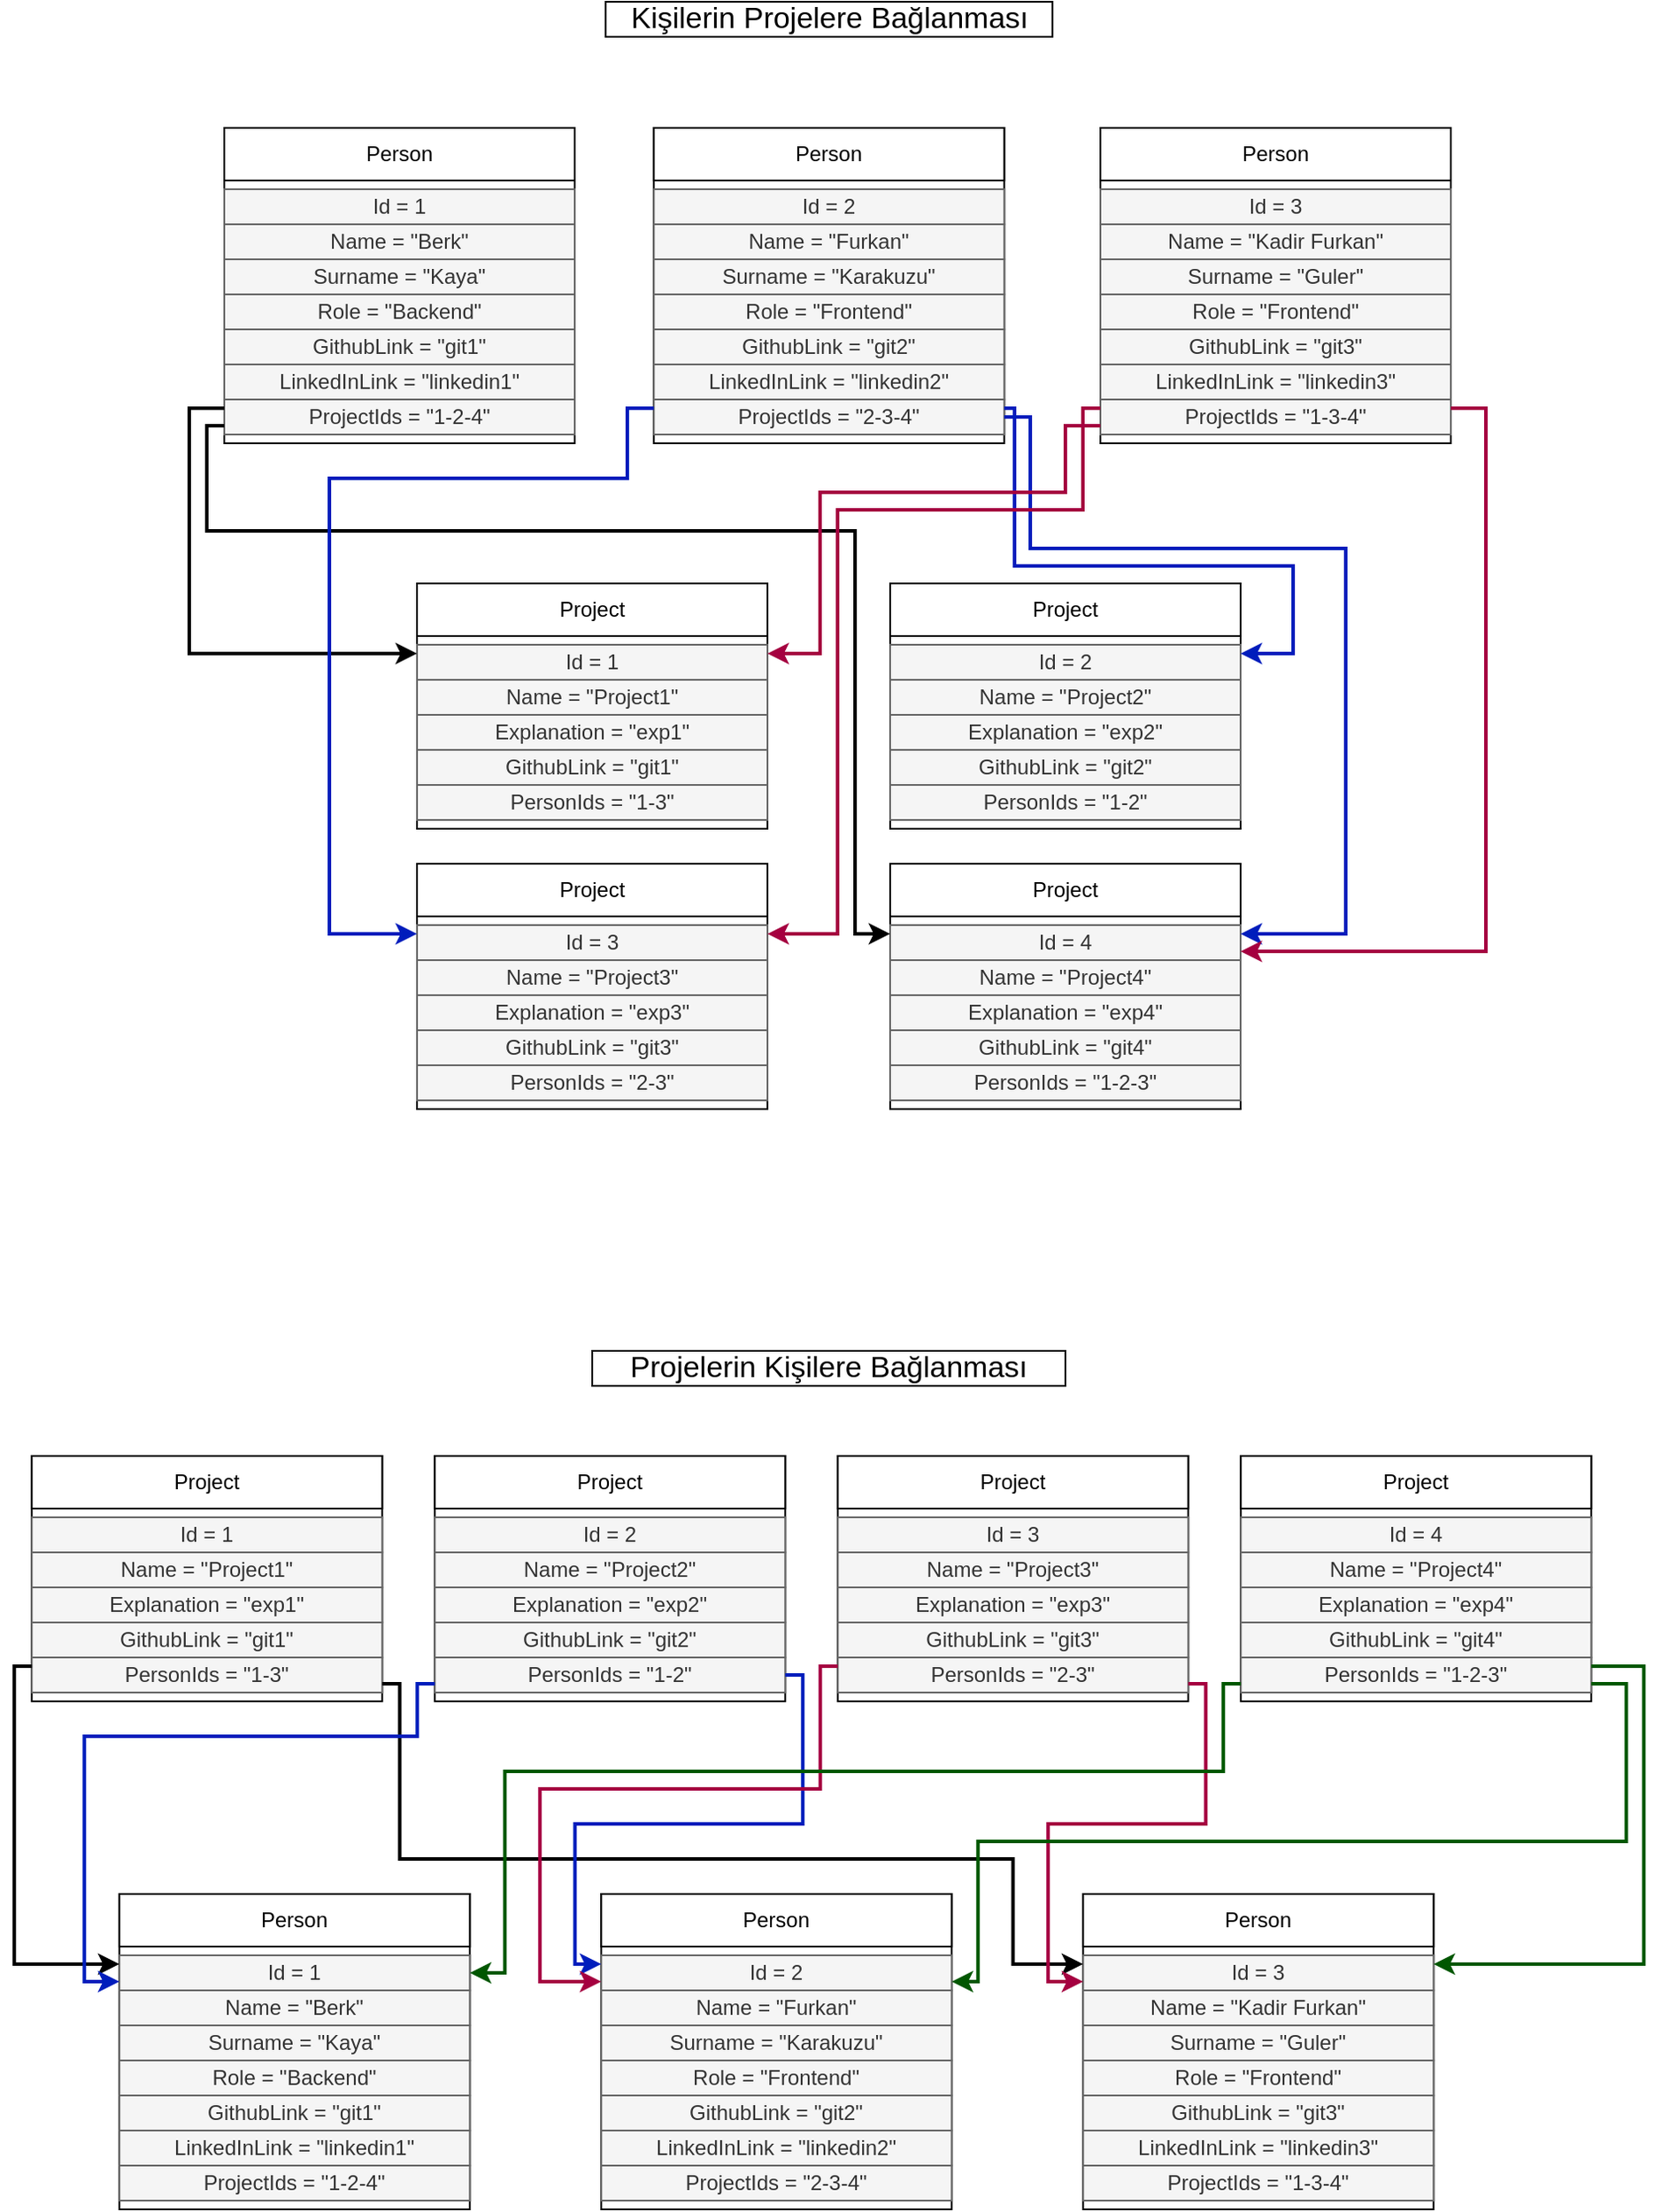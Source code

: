 <mxfile version="14.4.4"><diagram id="MaixLLAPoG3ETS2LytXl" name="Page-1"><mxGraphModel dx="1550" dy="863" grid="1" gridSize="10" guides="1" tooltips="1" connect="1" arrows="1" fold="1" page="1" pageScale="1" pageWidth="1169" pageHeight="1654" math="0" shadow="0"><root><mxCell id="0"/><mxCell id="1" parent="0"/><mxCell id="ZlnmSZW5a_17Y7tfG-7a-6" value="" style="group" vertex="1" connectable="0" parent="1"><mxGeometry x="240" y="262" width="200" height="180" as="geometry"/></mxCell><mxCell id="ZlnmSZW5a_17Y7tfG-7a-7" value="" style="rounded=0;whiteSpace=wrap;html=1;" vertex="1" parent="ZlnmSZW5a_17Y7tfG-7a-6"><mxGeometry width="200" height="180" as="geometry"/></mxCell><mxCell id="ZlnmSZW5a_17Y7tfG-7a-8" value="Person" style="rounded=0;whiteSpace=wrap;html=1;" vertex="1" parent="ZlnmSZW5a_17Y7tfG-7a-6"><mxGeometry width="200" height="30" as="geometry"/></mxCell><mxCell id="ZlnmSZW5a_17Y7tfG-7a-10" value="Id = 1" style="rounded=0;whiteSpace=wrap;html=1;fillColor=#f5f5f5;strokeColor=#666666;fontColor=#333333;" vertex="1" parent="ZlnmSZW5a_17Y7tfG-7a-6"><mxGeometry y="35" width="200" height="20" as="geometry"/></mxCell><mxCell id="ZlnmSZW5a_17Y7tfG-7a-11" value="&lt;div&gt;Name = &quot;Berk&quot;&lt;/div&gt;" style="rounded=0;whiteSpace=wrap;html=1;fillColor=#f5f5f5;strokeColor=#666666;fontColor=#333333;" vertex="1" parent="ZlnmSZW5a_17Y7tfG-7a-6"><mxGeometry y="55" width="200" height="20" as="geometry"/></mxCell><mxCell id="ZlnmSZW5a_17Y7tfG-7a-12" value="&lt;div&gt;Surname = &quot;Kaya&quot;&lt;/div&gt;" style="rounded=0;whiteSpace=wrap;html=1;fillColor=#f5f5f5;strokeColor=#666666;fontColor=#333333;" vertex="1" parent="ZlnmSZW5a_17Y7tfG-7a-6"><mxGeometry y="75" width="200" height="20" as="geometry"/></mxCell><mxCell id="ZlnmSZW5a_17Y7tfG-7a-13" value="&lt;div&gt;Role = &quot;Backend&quot;&lt;/div&gt;" style="rounded=0;whiteSpace=wrap;html=1;fillColor=#f5f5f5;strokeColor=#666666;fontColor=#333333;" vertex="1" parent="ZlnmSZW5a_17Y7tfG-7a-6"><mxGeometry y="95" width="200" height="20" as="geometry"/></mxCell><mxCell id="ZlnmSZW5a_17Y7tfG-7a-14" value="&lt;div&gt;GithubLink = &quot;git1&quot;&lt;/div&gt;" style="rounded=0;whiteSpace=wrap;html=1;fillColor=#f5f5f5;strokeColor=#666666;fontColor=#333333;" vertex="1" parent="ZlnmSZW5a_17Y7tfG-7a-6"><mxGeometry y="115" width="200" height="20" as="geometry"/></mxCell><mxCell id="ZlnmSZW5a_17Y7tfG-7a-15" value="&lt;div&gt;LinkedInLink = &quot;linkedin1&quot;&lt;/div&gt;" style="rounded=0;whiteSpace=wrap;html=1;fillColor=#f5f5f5;strokeColor=#666666;fontColor=#333333;" vertex="1" parent="ZlnmSZW5a_17Y7tfG-7a-6"><mxGeometry y="135" width="200" height="20" as="geometry"/></mxCell><mxCell id="ZlnmSZW5a_17Y7tfG-7a-16" value="ProjectIds = &quot;1-2-4&quot;" style="rounded=0;whiteSpace=wrap;html=1;fillColor=#f5f5f5;strokeColor=#666666;fontColor=#333333;" vertex="1" parent="ZlnmSZW5a_17Y7tfG-7a-6"><mxGeometry y="155" width="200" height="20" as="geometry"/></mxCell><mxCell id="ZlnmSZW5a_17Y7tfG-7a-17" value="" style="group" vertex="1" connectable="0" parent="1"><mxGeometry x="485.14" y="262" width="200" height="180" as="geometry"/></mxCell><mxCell id="ZlnmSZW5a_17Y7tfG-7a-18" value="" style="rounded=0;whiteSpace=wrap;html=1;" vertex="1" parent="ZlnmSZW5a_17Y7tfG-7a-17"><mxGeometry width="200" height="180" as="geometry"/></mxCell><mxCell id="ZlnmSZW5a_17Y7tfG-7a-19" value="Person" style="rounded=0;whiteSpace=wrap;html=1;" vertex="1" parent="ZlnmSZW5a_17Y7tfG-7a-17"><mxGeometry width="200" height="30" as="geometry"/></mxCell><mxCell id="ZlnmSZW5a_17Y7tfG-7a-20" value="Id = 2" style="rounded=0;whiteSpace=wrap;html=1;fillColor=#f5f5f5;strokeColor=#666666;fontColor=#333333;" vertex="1" parent="ZlnmSZW5a_17Y7tfG-7a-17"><mxGeometry y="35" width="200" height="20" as="geometry"/></mxCell><mxCell id="ZlnmSZW5a_17Y7tfG-7a-21" value="&lt;div&gt;Name = &quot;Furkan&quot;&lt;/div&gt;" style="rounded=0;whiteSpace=wrap;html=1;fillColor=#f5f5f5;strokeColor=#666666;fontColor=#333333;" vertex="1" parent="ZlnmSZW5a_17Y7tfG-7a-17"><mxGeometry y="55" width="200" height="20" as="geometry"/></mxCell><mxCell id="ZlnmSZW5a_17Y7tfG-7a-22" value="&lt;div&gt;Surname = &quot;Karakuzu&quot;&lt;/div&gt;" style="rounded=0;whiteSpace=wrap;html=1;fillColor=#f5f5f5;strokeColor=#666666;fontColor=#333333;" vertex="1" parent="ZlnmSZW5a_17Y7tfG-7a-17"><mxGeometry y="75" width="200" height="20" as="geometry"/></mxCell><mxCell id="ZlnmSZW5a_17Y7tfG-7a-23" value="&lt;div&gt;Role = &quot;Frontend&quot;&lt;/div&gt;" style="rounded=0;whiteSpace=wrap;html=1;fillColor=#f5f5f5;strokeColor=#666666;fontColor=#333333;" vertex="1" parent="ZlnmSZW5a_17Y7tfG-7a-17"><mxGeometry y="95" width="200" height="20" as="geometry"/></mxCell><mxCell id="ZlnmSZW5a_17Y7tfG-7a-24" value="&lt;div&gt;GithubLink = &quot;git2&quot;&lt;/div&gt;" style="rounded=0;whiteSpace=wrap;html=1;fillColor=#f5f5f5;strokeColor=#666666;fontColor=#333333;" vertex="1" parent="ZlnmSZW5a_17Y7tfG-7a-17"><mxGeometry y="115" width="200" height="20" as="geometry"/></mxCell><mxCell id="ZlnmSZW5a_17Y7tfG-7a-25" value="&lt;div&gt;LinkedInLink = &quot;linkedin2&quot;&lt;/div&gt;" style="rounded=0;whiteSpace=wrap;html=1;fillColor=#f5f5f5;strokeColor=#666666;fontColor=#333333;" vertex="1" parent="ZlnmSZW5a_17Y7tfG-7a-17"><mxGeometry y="135" width="200" height="20" as="geometry"/></mxCell><mxCell id="ZlnmSZW5a_17Y7tfG-7a-26" value="ProjectIds = &quot;2-3-4&quot;" style="rounded=0;whiteSpace=wrap;html=1;fillColor=#f5f5f5;strokeColor=#666666;fontColor=#333333;" vertex="1" parent="ZlnmSZW5a_17Y7tfG-7a-17"><mxGeometry y="155" width="200" height="20" as="geometry"/></mxCell><mxCell id="ZlnmSZW5a_17Y7tfG-7a-37" value="" style="group" vertex="1" connectable="0" parent="1"><mxGeometry x="620" y="522" width="200" height="140" as="geometry"/></mxCell><mxCell id="ZlnmSZW5a_17Y7tfG-7a-28" value="" style="rounded=0;whiteSpace=wrap;html=1;" vertex="1" parent="ZlnmSZW5a_17Y7tfG-7a-37"><mxGeometry width="200" height="140" as="geometry"/></mxCell><mxCell id="ZlnmSZW5a_17Y7tfG-7a-29" value="Project" style="rounded=0;whiteSpace=wrap;html=1;" vertex="1" parent="ZlnmSZW5a_17Y7tfG-7a-37"><mxGeometry width="200" height="30" as="geometry"/></mxCell><mxCell id="ZlnmSZW5a_17Y7tfG-7a-30" value="Id = 2" style="rounded=0;whiteSpace=wrap;html=1;fillColor=#f5f5f5;strokeColor=#666666;fontColor=#333333;" vertex="1" parent="ZlnmSZW5a_17Y7tfG-7a-37"><mxGeometry y="35" width="200" height="20" as="geometry"/></mxCell><mxCell id="ZlnmSZW5a_17Y7tfG-7a-31" value="&lt;div&gt;Name = &quot;Project2&quot;&lt;/div&gt;" style="rounded=0;whiteSpace=wrap;html=1;fillColor=#f5f5f5;strokeColor=#666666;fontColor=#333333;" vertex="1" parent="ZlnmSZW5a_17Y7tfG-7a-37"><mxGeometry y="55" width="200" height="20" as="geometry"/></mxCell><mxCell id="ZlnmSZW5a_17Y7tfG-7a-32" value="Explanation = &quot;exp2&quot;" style="rounded=0;whiteSpace=wrap;html=1;fillColor=#f5f5f5;strokeColor=#666666;fontColor=#333333;" vertex="1" parent="ZlnmSZW5a_17Y7tfG-7a-37"><mxGeometry y="75" width="200" height="20" as="geometry"/></mxCell><mxCell id="ZlnmSZW5a_17Y7tfG-7a-34" value="&lt;div&gt;GithubLink = &quot;git2&quot;&lt;/div&gt;" style="rounded=0;whiteSpace=wrap;html=1;fillColor=#f5f5f5;strokeColor=#666666;fontColor=#333333;" vertex="1" parent="ZlnmSZW5a_17Y7tfG-7a-37"><mxGeometry y="95" width="200" height="20" as="geometry"/></mxCell><mxCell id="ZlnmSZW5a_17Y7tfG-7a-33" value="PersonIds = &quot;1-2&quot;" style="rounded=0;whiteSpace=wrap;html=1;fillColor=#f5f5f5;strokeColor=#666666;fontColor=#333333;" vertex="1" parent="ZlnmSZW5a_17Y7tfG-7a-37"><mxGeometry y="115" width="200" height="20" as="geometry"/></mxCell><mxCell id="ZlnmSZW5a_17Y7tfG-7a-38" value="" style="group" vertex="1" connectable="0" parent="1"><mxGeometry x="740" y="262" width="200" height="180" as="geometry"/></mxCell><mxCell id="ZlnmSZW5a_17Y7tfG-7a-39" value="" style="rounded=0;whiteSpace=wrap;html=1;" vertex="1" parent="ZlnmSZW5a_17Y7tfG-7a-38"><mxGeometry width="200" height="180" as="geometry"/></mxCell><mxCell id="ZlnmSZW5a_17Y7tfG-7a-40" value="Person" style="rounded=0;whiteSpace=wrap;html=1;" vertex="1" parent="ZlnmSZW5a_17Y7tfG-7a-38"><mxGeometry width="200" height="30" as="geometry"/></mxCell><mxCell id="ZlnmSZW5a_17Y7tfG-7a-41" value="Id = 3" style="rounded=0;whiteSpace=wrap;html=1;fillColor=#f5f5f5;strokeColor=#666666;fontColor=#333333;" vertex="1" parent="ZlnmSZW5a_17Y7tfG-7a-38"><mxGeometry y="35" width="200" height="20" as="geometry"/></mxCell><mxCell id="ZlnmSZW5a_17Y7tfG-7a-42" value="&lt;div&gt;Name = &quot;Kadir Furkan&quot;&lt;/div&gt;" style="rounded=0;whiteSpace=wrap;html=1;fillColor=#f5f5f5;strokeColor=#666666;fontColor=#333333;" vertex="1" parent="ZlnmSZW5a_17Y7tfG-7a-38"><mxGeometry y="55" width="200" height="20" as="geometry"/></mxCell><mxCell id="ZlnmSZW5a_17Y7tfG-7a-43" value="&lt;div&gt;Surname = &quot;Guler&quot;&lt;/div&gt;" style="rounded=0;whiteSpace=wrap;html=1;fillColor=#f5f5f5;strokeColor=#666666;fontColor=#333333;" vertex="1" parent="ZlnmSZW5a_17Y7tfG-7a-38"><mxGeometry y="75" width="200" height="20" as="geometry"/></mxCell><mxCell id="ZlnmSZW5a_17Y7tfG-7a-44" value="&lt;div&gt;Role = &quot;Frontend&quot;&lt;/div&gt;" style="rounded=0;whiteSpace=wrap;html=1;fillColor=#f5f5f5;strokeColor=#666666;fontColor=#333333;" vertex="1" parent="ZlnmSZW5a_17Y7tfG-7a-38"><mxGeometry y="95" width="200" height="20" as="geometry"/></mxCell><mxCell id="ZlnmSZW5a_17Y7tfG-7a-45" value="&lt;div&gt;GithubLink = &quot;git3&quot;&lt;/div&gt;" style="rounded=0;whiteSpace=wrap;html=1;fillColor=#f5f5f5;strokeColor=#666666;fontColor=#333333;" vertex="1" parent="ZlnmSZW5a_17Y7tfG-7a-38"><mxGeometry y="115" width="200" height="20" as="geometry"/></mxCell><mxCell id="ZlnmSZW5a_17Y7tfG-7a-46" value="&lt;div&gt;LinkedInLink = &quot;linkedin3&quot;&lt;/div&gt;" style="rounded=0;whiteSpace=wrap;html=1;fillColor=#f5f5f5;strokeColor=#666666;fontColor=#333333;" vertex="1" parent="ZlnmSZW5a_17Y7tfG-7a-38"><mxGeometry y="135" width="200" height="20" as="geometry"/></mxCell><mxCell id="ZlnmSZW5a_17Y7tfG-7a-47" value="ProjectIds = &quot;1-3-4&quot;" style="rounded=0;whiteSpace=wrap;html=1;fillColor=#f5f5f5;strokeColor=#666666;fontColor=#333333;" vertex="1" parent="ZlnmSZW5a_17Y7tfG-7a-38"><mxGeometry y="155" width="200" height="20" as="geometry"/></mxCell><mxCell id="ZlnmSZW5a_17Y7tfG-7a-48" value="" style="group" vertex="1" connectable="0" parent="1"><mxGeometry x="350" y="522" width="200" height="140" as="geometry"/></mxCell><mxCell id="ZlnmSZW5a_17Y7tfG-7a-49" value="" style="rounded=0;whiteSpace=wrap;html=1;" vertex="1" parent="ZlnmSZW5a_17Y7tfG-7a-48"><mxGeometry width="200" height="140" as="geometry"/></mxCell><mxCell id="ZlnmSZW5a_17Y7tfG-7a-50" value="Project" style="rounded=0;whiteSpace=wrap;html=1;" vertex="1" parent="ZlnmSZW5a_17Y7tfG-7a-48"><mxGeometry width="200" height="30" as="geometry"/></mxCell><mxCell id="ZlnmSZW5a_17Y7tfG-7a-51" value="Id = 1" style="rounded=0;whiteSpace=wrap;html=1;fillColor=#f5f5f5;strokeColor=#666666;fontColor=#333333;" vertex="1" parent="ZlnmSZW5a_17Y7tfG-7a-48"><mxGeometry y="35" width="200" height="20" as="geometry"/></mxCell><mxCell id="ZlnmSZW5a_17Y7tfG-7a-52" value="&lt;div&gt;Name = &quot;Project1&quot;&lt;/div&gt;" style="rounded=0;whiteSpace=wrap;html=1;fillColor=#f5f5f5;strokeColor=#666666;fontColor=#333333;" vertex="1" parent="ZlnmSZW5a_17Y7tfG-7a-48"><mxGeometry y="55" width="200" height="20" as="geometry"/></mxCell><mxCell id="ZlnmSZW5a_17Y7tfG-7a-53" value="Explanation = &quot;exp1&quot;" style="rounded=0;whiteSpace=wrap;html=1;fillColor=#f5f5f5;strokeColor=#666666;fontColor=#333333;" vertex="1" parent="ZlnmSZW5a_17Y7tfG-7a-48"><mxGeometry y="75" width="200" height="20" as="geometry"/></mxCell><mxCell id="ZlnmSZW5a_17Y7tfG-7a-54" value="&lt;div&gt;GithubLink = &quot;git1&quot;&lt;/div&gt;" style="rounded=0;whiteSpace=wrap;html=1;fillColor=#f5f5f5;strokeColor=#666666;fontColor=#333333;" vertex="1" parent="ZlnmSZW5a_17Y7tfG-7a-48"><mxGeometry y="95" width="200" height="20" as="geometry"/></mxCell><mxCell id="ZlnmSZW5a_17Y7tfG-7a-55" value="PersonIds = &quot;1-3&quot;" style="rounded=0;whiteSpace=wrap;html=1;fillColor=#f5f5f5;strokeColor=#666666;fontColor=#333333;" vertex="1" parent="ZlnmSZW5a_17Y7tfG-7a-48"><mxGeometry y="115" width="200" height="20" as="geometry"/></mxCell><mxCell id="ZlnmSZW5a_17Y7tfG-7a-56" value="" style="group" vertex="1" connectable="0" parent="1"><mxGeometry x="350" y="682" width="200" height="140" as="geometry"/></mxCell><mxCell id="ZlnmSZW5a_17Y7tfG-7a-57" value="" style="rounded=0;whiteSpace=wrap;html=1;" vertex="1" parent="ZlnmSZW5a_17Y7tfG-7a-56"><mxGeometry width="200" height="140" as="geometry"/></mxCell><mxCell id="ZlnmSZW5a_17Y7tfG-7a-58" value="Project" style="rounded=0;whiteSpace=wrap;html=1;" vertex="1" parent="ZlnmSZW5a_17Y7tfG-7a-56"><mxGeometry width="200" height="30" as="geometry"/></mxCell><mxCell id="ZlnmSZW5a_17Y7tfG-7a-59" value="Id = 3" style="rounded=0;whiteSpace=wrap;html=1;fillColor=#f5f5f5;strokeColor=#666666;fontColor=#333333;" vertex="1" parent="ZlnmSZW5a_17Y7tfG-7a-56"><mxGeometry y="35" width="200" height="20" as="geometry"/></mxCell><mxCell id="ZlnmSZW5a_17Y7tfG-7a-60" value="&lt;div&gt;Name = &quot;Project3&quot;&lt;/div&gt;" style="rounded=0;whiteSpace=wrap;html=1;fillColor=#f5f5f5;strokeColor=#666666;fontColor=#333333;" vertex="1" parent="ZlnmSZW5a_17Y7tfG-7a-56"><mxGeometry y="55" width="200" height="20" as="geometry"/></mxCell><mxCell id="ZlnmSZW5a_17Y7tfG-7a-61" value="Explanation = &quot;exp3&quot;" style="rounded=0;whiteSpace=wrap;html=1;fillColor=#f5f5f5;strokeColor=#666666;fontColor=#333333;" vertex="1" parent="ZlnmSZW5a_17Y7tfG-7a-56"><mxGeometry y="75" width="200" height="20" as="geometry"/></mxCell><mxCell id="ZlnmSZW5a_17Y7tfG-7a-62" value="&lt;div&gt;GithubLink = &quot;git3&quot;&lt;/div&gt;" style="rounded=0;whiteSpace=wrap;html=1;fillColor=#f5f5f5;strokeColor=#666666;fontColor=#333333;" vertex="1" parent="ZlnmSZW5a_17Y7tfG-7a-56"><mxGeometry y="95" width="200" height="20" as="geometry"/></mxCell><mxCell id="ZlnmSZW5a_17Y7tfG-7a-63" value="PersonIds = &quot;2-3&quot;" style="rounded=0;whiteSpace=wrap;html=1;fillColor=#f5f5f5;strokeColor=#666666;fontColor=#333333;" vertex="1" parent="ZlnmSZW5a_17Y7tfG-7a-56"><mxGeometry y="115" width="200" height="20" as="geometry"/></mxCell><mxCell id="ZlnmSZW5a_17Y7tfG-7a-64" value="" style="group" vertex="1" connectable="0" parent="1"><mxGeometry x="620" y="682" width="200" height="140" as="geometry"/></mxCell><mxCell id="ZlnmSZW5a_17Y7tfG-7a-65" value="" style="rounded=0;whiteSpace=wrap;html=1;" vertex="1" parent="ZlnmSZW5a_17Y7tfG-7a-64"><mxGeometry width="200" height="140" as="geometry"/></mxCell><mxCell id="ZlnmSZW5a_17Y7tfG-7a-66" value="Project" style="rounded=0;whiteSpace=wrap;html=1;" vertex="1" parent="ZlnmSZW5a_17Y7tfG-7a-64"><mxGeometry width="200" height="30" as="geometry"/></mxCell><mxCell id="ZlnmSZW5a_17Y7tfG-7a-67" value="Id = 4" style="rounded=0;whiteSpace=wrap;html=1;fillColor=#f5f5f5;strokeColor=#666666;fontColor=#333333;" vertex="1" parent="ZlnmSZW5a_17Y7tfG-7a-64"><mxGeometry y="35" width="200" height="20" as="geometry"/></mxCell><mxCell id="ZlnmSZW5a_17Y7tfG-7a-68" value="&lt;div&gt;Name = &quot;Project4&quot;&lt;/div&gt;" style="rounded=0;whiteSpace=wrap;html=1;fillColor=#f5f5f5;strokeColor=#666666;fontColor=#333333;" vertex="1" parent="ZlnmSZW5a_17Y7tfG-7a-64"><mxGeometry y="55" width="200" height="20" as="geometry"/></mxCell><mxCell id="ZlnmSZW5a_17Y7tfG-7a-69" value="Explanation = &quot;exp4&quot;" style="rounded=0;whiteSpace=wrap;html=1;fillColor=#f5f5f5;strokeColor=#666666;fontColor=#333333;" vertex="1" parent="ZlnmSZW5a_17Y7tfG-7a-64"><mxGeometry y="75" width="200" height="20" as="geometry"/></mxCell><mxCell id="ZlnmSZW5a_17Y7tfG-7a-70" value="&lt;div&gt;GithubLink = &quot;git4&quot;&lt;/div&gt;" style="rounded=0;whiteSpace=wrap;html=1;fillColor=#f5f5f5;strokeColor=#666666;fontColor=#333333;" vertex="1" parent="ZlnmSZW5a_17Y7tfG-7a-64"><mxGeometry y="95" width="200" height="20" as="geometry"/></mxCell><mxCell id="ZlnmSZW5a_17Y7tfG-7a-71" value="PersonIds = &quot;1-2-3&quot;" style="rounded=0;whiteSpace=wrap;html=1;fillColor=#f5f5f5;strokeColor=#666666;fontColor=#333333;" vertex="1" parent="ZlnmSZW5a_17Y7tfG-7a-64"><mxGeometry y="115" width="200" height="20" as="geometry"/></mxCell><mxCell id="ZlnmSZW5a_17Y7tfG-7a-76" value="" style="group" vertex="1" connectable="0" parent="1"><mxGeometry x="180.14" y="1270" width="200" height="180" as="geometry"/></mxCell><mxCell id="ZlnmSZW5a_17Y7tfG-7a-77" value="" style="rounded=0;whiteSpace=wrap;html=1;" vertex="1" parent="ZlnmSZW5a_17Y7tfG-7a-76"><mxGeometry width="200" height="180" as="geometry"/></mxCell><mxCell id="ZlnmSZW5a_17Y7tfG-7a-78" value="Person" style="rounded=0;whiteSpace=wrap;html=1;" vertex="1" parent="ZlnmSZW5a_17Y7tfG-7a-76"><mxGeometry width="200" height="30" as="geometry"/></mxCell><mxCell id="ZlnmSZW5a_17Y7tfG-7a-79" value="Id = 1" style="rounded=0;whiteSpace=wrap;html=1;fillColor=#f5f5f5;strokeColor=#666666;fontColor=#333333;" vertex="1" parent="ZlnmSZW5a_17Y7tfG-7a-76"><mxGeometry y="35" width="200" height="20" as="geometry"/></mxCell><mxCell id="ZlnmSZW5a_17Y7tfG-7a-80" value="&lt;div&gt;Name = &quot;Berk&quot;&lt;/div&gt;" style="rounded=0;whiteSpace=wrap;html=1;fillColor=#f5f5f5;strokeColor=#666666;fontColor=#333333;" vertex="1" parent="ZlnmSZW5a_17Y7tfG-7a-76"><mxGeometry y="55" width="200" height="20" as="geometry"/></mxCell><mxCell id="ZlnmSZW5a_17Y7tfG-7a-81" value="&lt;div&gt;Surname = &quot;Kaya&quot;&lt;/div&gt;" style="rounded=0;whiteSpace=wrap;html=1;fillColor=#f5f5f5;strokeColor=#666666;fontColor=#333333;" vertex="1" parent="ZlnmSZW5a_17Y7tfG-7a-76"><mxGeometry y="75" width="200" height="20" as="geometry"/></mxCell><mxCell id="ZlnmSZW5a_17Y7tfG-7a-82" value="&lt;div&gt;Role = &quot;Backend&quot;&lt;/div&gt;" style="rounded=0;whiteSpace=wrap;html=1;fillColor=#f5f5f5;strokeColor=#666666;fontColor=#333333;" vertex="1" parent="ZlnmSZW5a_17Y7tfG-7a-76"><mxGeometry y="95" width="200" height="20" as="geometry"/></mxCell><mxCell id="ZlnmSZW5a_17Y7tfG-7a-83" value="&lt;div&gt;GithubLink = &quot;git1&quot;&lt;/div&gt;" style="rounded=0;whiteSpace=wrap;html=1;fillColor=#f5f5f5;strokeColor=#666666;fontColor=#333333;" vertex="1" parent="ZlnmSZW5a_17Y7tfG-7a-76"><mxGeometry y="115" width="200" height="20" as="geometry"/></mxCell><mxCell id="ZlnmSZW5a_17Y7tfG-7a-84" value="&lt;div&gt;LinkedInLink = &quot;linkedin1&quot;&lt;/div&gt;" style="rounded=0;whiteSpace=wrap;html=1;fillColor=#f5f5f5;strokeColor=#666666;fontColor=#333333;" vertex="1" parent="ZlnmSZW5a_17Y7tfG-7a-76"><mxGeometry y="135" width="200" height="20" as="geometry"/></mxCell><mxCell id="ZlnmSZW5a_17Y7tfG-7a-85" value="ProjectIds = &quot;1-2-4&quot;" style="rounded=0;whiteSpace=wrap;html=1;fillColor=#f5f5f5;strokeColor=#666666;fontColor=#333333;" vertex="1" parent="ZlnmSZW5a_17Y7tfG-7a-76"><mxGeometry y="155" width="200" height="20" as="geometry"/></mxCell><mxCell id="ZlnmSZW5a_17Y7tfG-7a-86" value="" style="group" vertex="1" connectable="0" parent="1"><mxGeometry x="455.14" y="1270" width="200" height="180" as="geometry"/></mxCell><mxCell id="ZlnmSZW5a_17Y7tfG-7a-87" value="" style="rounded=0;whiteSpace=wrap;html=1;" vertex="1" parent="ZlnmSZW5a_17Y7tfG-7a-86"><mxGeometry width="200" height="180" as="geometry"/></mxCell><mxCell id="ZlnmSZW5a_17Y7tfG-7a-88" value="Person" style="rounded=0;whiteSpace=wrap;html=1;" vertex="1" parent="ZlnmSZW5a_17Y7tfG-7a-86"><mxGeometry width="200" height="30" as="geometry"/></mxCell><mxCell id="ZlnmSZW5a_17Y7tfG-7a-89" value="Id = 2" style="rounded=0;whiteSpace=wrap;html=1;fillColor=#f5f5f5;strokeColor=#666666;fontColor=#333333;" vertex="1" parent="ZlnmSZW5a_17Y7tfG-7a-86"><mxGeometry y="35" width="200" height="20" as="geometry"/></mxCell><mxCell id="ZlnmSZW5a_17Y7tfG-7a-90" value="&lt;div&gt;Name = &quot;Furkan&quot;&lt;/div&gt;" style="rounded=0;whiteSpace=wrap;html=1;fillColor=#f5f5f5;strokeColor=#666666;fontColor=#333333;" vertex="1" parent="ZlnmSZW5a_17Y7tfG-7a-86"><mxGeometry y="55" width="200" height="20" as="geometry"/></mxCell><mxCell id="ZlnmSZW5a_17Y7tfG-7a-91" value="&lt;div&gt;Surname = &quot;Karakuzu&quot;&lt;/div&gt;" style="rounded=0;whiteSpace=wrap;html=1;fillColor=#f5f5f5;strokeColor=#666666;fontColor=#333333;" vertex="1" parent="ZlnmSZW5a_17Y7tfG-7a-86"><mxGeometry y="75" width="200" height="20" as="geometry"/></mxCell><mxCell id="ZlnmSZW5a_17Y7tfG-7a-92" value="&lt;div&gt;Role = &quot;Frontend&quot;&lt;/div&gt;" style="rounded=0;whiteSpace=wrap;html=1;fillColor=#f5f5f5;strokeColor=#666666;fontColor=#333333;" vertex="1" parent="ZlnmSZW5a_17Y7tfG-7a-86"><mxGeometry y="95" width="200" height="20" as="geometry"/></mxCell><mxCell id="ZlnmSZW5a_17Y7tfG-7a-93" value="&lt;div&gt;GithubLink = &quot;git2&quot;&lt;/div&gt;" style="rounded=0;whiteSpace=wrap;html=1;fillColor=#f5f5f5;strokeColor=#666666;fontColor=#333333;" vertex="1" parent="ZlnmSZW5a_17Y7tfG-7a-86"><mxGeometry y="115" width="200" height="20" as="geometry"/></mxCell><mxCell id="ZlnmSZW5a_17Y7tfG-7a-94" value="&lt;div&gt;LinkedInLink = &quot;linkedin2&quot;&lt;/div&gt;" style="rounded=0;whiteSpace=wrap;html=1;fillColor=#f5f5f5;strokeColor=#666666;fontColor=#333333;" vertex="1" parent="ZlnmSZW5a_17Y7tfG-7a-86"><mxGeometry y="135" width="200" height="20" as="geometry"/></mxCell><mxCell id="ZlnmSZW5a_17Y7tfG-7a-95" value="ProjectIds = &quot;2-3-4&quot;" style="rounded=0;whiteSpace=wrap;html=1;fillColor=#f5f5f5;strokeColor=#666666;fontColor=#333333;" vertex="1" parent="ZlnmSZW5a_17Y7tfG-7a-86"><mxGeometry y="155" width="200" height="20" as="geometry"/></mxCell><mxCell id="ZlnmSZW5a_17Y7tfG-7a-96" value="" style="group" vertex="1" connectable="0" parent="1"><mxGeometry x="360.14" y="1020" width="200" height="140" as="geometry"/></mxCell><mxCell id="ZlnmSZW5a_17Y7tfG-7a-97" value="" style="rounded=0;whiteSpace=wrap;html=1;" vertex="1" parent="ZlnmSZW5a_17Y7tfG-7a-96"><mxGeometry width="200" height="140" as="geometry"/></mxCell><mxCell id="ZlnmSZW5a_17Y7tfG-7a-98" value="Project" style="rounded=0;whiteSpace=wrap;html=1;" vertex="1" parent="ZlnmSZW5a_17Y7tfG-7a-96"><mxGeometry width="200" height="30" as="geometry"/></mxCell><mxCell id="ZlnmSZW5a_17Y7tfG-7a-99" value="Id = 2" style="rounded=0;whiteSpace=wrap;html=1;fillColor=#f5f5f5;strokeColor=#666666;fontColor=#333333;" vertex="1" parent="ZlnmSZW5a_17Y7tfG-7a-96"><mxGeometry y="35" width="200" height="20" as="geometry"/></mxCell><mxCell id="ZlnmSZW5a_17Y7tfG-7a-100" value="&lt;div&gt;Name = &quot;Project2&quot;&lt;/div&gt;" style="rounded=0;whiteSpace=wrap;html=1;fillColor=#f5f5f5;strokeColor=#666666;fontColor=#333333;" vertex="1" parent="ZlnmSZW5a_17Y7tfG-7a-96"><mxGeometry y="55" width="200" height="20" as="geometry"/></mxCell><mxCell id="ZlnmSZW5a_17Y7tfG-7a-101" value="Explanation = &quot;exp2&quot;" style="rounded=0;whiteSpace=wrap;html=1;fillColor=#f5f5f5;strokeColor=#666666;fontColor=#333333;" vertex="1" parent="ZlnmSZW5a_17Y7tfG-7a-96"><mxGeometry y="75" width="200" height="20" as="geometry"/></mxCell><mxCell id="ZlnmSZW5a_17Y7tfG-7a-102" value="&lt;div&gt;GithubLink = &quot;git2&quot;&lt;/div&gt;" style="rounded=0;whiteSpace=wrap;html=1;fillColor=#f5f5f5;strokeColor=#666666;fontColor=#333333;" vertex="1" parent="ZlnmSZW5a_17Y7tfG-7a-96"><mxGeometry y="95" width="200" height="20" as="geometry"/></mxCell><mxCell id="ZlnmSZW5a_17Y7tfG-7a-103" value="PersonIds = &quot;1-2&quot;" style="rounded=0;whiteSpace=wrap;html=1;fillColor=#f5f5f5;strokeColor=#666666;fontColor=#333333;" vertex="1" parent="ZlnmSZW5a_17Y7tfG-7a-96"><mxGeometry y="115" width="200" height="20" as="geometry"/></mxCell><mxCell id="ZlnmSZW5a_17Y7tfG-7a-104" value="" style="group" vertex="1" connectable="0" parent="1"><mxGeometry x="730.14" y="1270" width="200" height="180" as="geometry"/></mxCell><mxCell id="ZlnmSZW5a_17Y7tfG-7a-105" value="" style="rounded=0;whiteSpace=wrap;html=1;" vertex="1" parent="ZlnmSZW5a_17Y7tfG-7a-104"><mxGeometry width="200" height="180" as="geometry"/></mxCell><mxCell id="ZlnmSZW5a_17Y7tfG-7a-106" value="Person" style="rounded=0;whiteSpace=wrap;html=1;" vertex="1" parent="ZlnmSZW5a_17Y7tfG-7a-104"><mxGeometry width="200" height="30" as="geometry"/></mxCell><mxCell id="ZlnmSZW5a_17Y7tfG-7a-107" value="Id = 3" style="rounded=0;whiteSpace=wrap;html=1;fillColor=#f5f5f5;strokeColor=#666666;fontColor=#333333;" vertex="1" parent="ZlnmSZW5a_17Y7tfG-7a-104"><mxGeometry y="35" width="200" height="20" as="geometry"/></mxCell><mxCell id="ZlnmSZW5a_17Y7tfG-7a-108" value="&lt;div&gt;Name = &quot;Kadir Furkan&quot;&lt;/div&gt;" style="rounded=0;whiteSpace=wrap;html=1;fillColor=#f5f5f5;strokeColor=#666666;fontColor=#333333;" vertex="1" parent="ZlnmSZW5a_17Y7tfG-7a-104"><mxGeometry y="55" width="200" height="20" as="geometry"/></mxCell><mxCell id="ZlnmSZW5a_17Y7tfG-7a-109" value="&lt;div&gt;Surname = &quot;Guler&quot;&lt;/div&gt;" style="rounded=0;whiteSpace=wrap;html=1;fillColor=#f5f5f5;strokeColor=#666666;fontColor=#333333;" vertex="1" parent="ZlnmSZW5a_17Y7tfG-7a-104"><mxGeometry y="75" width="200" height="20" as="geometry"/></mxCell><mxCell id="ZlnmSZW5a_17Y7tfG-7a-110" value="&lt;div&gt;Role = &quot;Frontend&quot;&lt;/div&gt;" style="rounded=0;whiteSpace=wrap;html=1;fillColor=#f5f5f5;strokeColor=#666666;fontColor=#333333;" vertex="1" parent="ZlnmSZW5a_17Y7tfG-7a-104"><mxGeometry y="95" width="200" height="20" as="geometry"/></mxCell><mxCell id="ZlnmSZW5a_17Y7tfG-7a-111" value="&lt;div&gt;GithubLink = &quot;git3&quot;&lt;/div&gt;" style="rounded=0;whiteSpace=wrap;html=1;fillColor=#f5f5f5;strokeColor=#666666;fontColor=#333333;" vertex="1" parent="ZlnmSZW5a_17Y7tfG-7a-104"><mxGeometry y="115" width="200" height="20" as="geometry"/></mxCell><mxCell id="ZlnmSZW5a_17Y7tfG-7a-112" value="&lt;div&gt;LinkedInLink = &quot;linkedin3&quot;&lt;/div&gt;" style="rounded=0;whiteSpace=wrap;html=1;fillColor=#f5f5f5;strokeColor=#666666;fontColor=#333333;" vertex="1" parent="ZlnmSZW5a_17Y7tfG-7a-104"><mxGeometry y="135" width="200" height="20" as="geometry"/></mxCell><mxCell id="ZlnmSZW5a_17Y7tfG-7a-113" value="ProjectIds = &quot;1-3-4&quot;" style="rounded=0;whiteSpace=wrap;html=1;fillColor=#f5f5f5;strokeColor=#666666;fontColor=#333333;" vertex="1" parent="ZlnmSZW5a_17Y7tfG-7a-104"><mxGeometry y="155" width="200" height="20" as="geometry"/></mxCell><mxCell id="ZlnmSZW5a_17Y7tfG-7a-114" value="" style="group" vertex="1" connectable="0" parent="1"><mxGeometry x="130.14" y="1020" width="200" height="140" as="geometry"/></mxCell><mxCell id="ZlnmSZW5a_17Y7tfG-7a-115" value="" style="rounded=0;whiteSpace=wrap;html=1;" vertex="1" parent="ZlnmSZW5a_17Y7tfG-7a-114"><mxGeometry width="200" height="140" as="geometry"/></mxCell><mxCell id="ZlnmSZW5a_17Y7tfG-7a-116" value="Project" style="rounded=0;whiteSpace=wrap;html=1;" vertex="1" parent="ZlnmSZW5a_17Y7tfG-7a-114"><mxGeometry width="200" height="30" as="geometry"/></mxCell><mxCell id="ZlnmSZW5a_17Y7tfG-7a-117" value="Id = 1" style="rounded=0;whiteSpace=wrap;html=1;fillColor=#f5f5f5;strokeColor=#666666;fontColor=#333333;" vertex="1" parent="ZlnmSZW5a_17Y7tfG-7a-114"><mxGeometry y="35" width="200" height="20" as="geometry"/></mxCell><mxCell id="ZlnmSZW5a_17Y7tfG-7a-118" value="&lt;div&gt;Name = &quot;Project1&quot;&lt;/div&gt;" style="rounded=0;whiteSpace=wrap;html=1;fillColor=#f5f5f5;strokeColor=#666666;fontColor=#333333;" vertex="1" parent="ZlnmSZW5a_17Y7tfG-7a-114"><mxGeometry y="55" width="200" height="20" as="geometry"/></mxCell><mxCell id="ZlnmSZW5a_17Y7tfG-7a-119" value="Explanation = &quot;exp1&quot;" style="rounded=0;whiteSpace=wrap;html=1;fillColor=#f5f5f5;strokeColor=#666666;fontColor=#333333;" vertex="1" parent="ZlnmSZW5a_17Y7tfG-7a-114"><mxGeometry y="75" width="200" height="20" as="geometry"/></mxCell><mxCell id="ZlnmSZW5a_17Y7tfG-7a-120" value="&lt;div&gt;GithubLink = &quot;git1&quot;&lt;/div&gt;" style="rounded=0;whiteSpace=wrap;html=1;fillColor=#f5f5f5;strokeColor=#666666;fontColor=#333333;" vertex="1" parent="ZlnmSZW5a_17Y7tfG-7a-114"><mxGeometry y="95" width="200" height="20" as="geometry"/></mxCell><mxCell id="ZlnmSZW5a_17Y7tfG-7a-121" value="PersonIds = &quot;1-3&quot;" style="rounded=0;whiteSpace=wrap;html=1;fillColor=#f5f5f5;strokeColor=#666666;fontColor=#333333;" vertex="1" parent="ZlnmSZW5a_17Y7tfG-7a-114"><mxGeometry y="115" width="200" height="20" as="geometry"/></mxCell><mxCell id="ZlnmSZW5a_17Y7tfG-7a-122" value="" style="group" vertex="1" connectable="0" parent="1"><mxGeometry x="590.14" y="1020" width="200" height="140" as="geometry"/></mxCell><mxCell id="ZlnmSZW5a_17Y7tfG-7a-123" value="" style="rounded=0;whiteSpace=wrap;html=1;" vertex="1" parent="ZlnmSZW5a_17Y7tfG-7a-122"><mxGeometry width="200" height="140" as="geometry"/></mxCell><mxCell id="ZlnmSZW5a_17Y7tfG-7a-124" value="Project" style="rounded=0;whiteSpace=wrap;html=1;" vertex="1" parent="ZlnmSZW5a_17Y7tfG-7a-122"><mxGeometry width="200" height="30" as="geometry"/></mxCell><mxCell id="ZlnmSZW5a_17Y7tfG-7a-125" value="Id = 3" style="rounded=0;whiteSpace=wrap;html=1;fillColor=#f5f5f5;strokeColor=#666666;fontColor=#333333;" vertex="1" parent="ZlnmSZW5a_17Y7tfG-7a-122"><mxGeometry y="35" width="200" height="20" as="geometry"/></mxCell><mxCell id="ZlnmSZW5a_17Y7tfG-7a-126" value="&lt;div&gt;Name = &quot;Project3&quot;&lt;/div&gt;" style="rounded=0;whiteSpace=wrap;html=1;fillColor=#f5f5f5;strokeColor=#666666;fontColor=#333333;" vertex="1" parent="ZlnmSZW5a_17Y7tfG-7a-122"><mxGeometry y="55" width="200" height="20" as="geometry"/></mxCell><mxCell id="ZlnmSZW5a_17Y7tfG-7a-127" value="Explanation = &quot;exp3&quot;" style="rounded=0;whiteSpace=wrap;html=1;fillColor=#f5f5f5;strokeColor=#666666;fontColor=#333333;" vertex="1" parent="ZlnmSZW5a_17Y7tfG-7a-122"><mxGeometry y="75" width="200" height="20" as="geometry"/></mxCell><mxCell id="ZlnmSZW5a_17Y7tfG-7a-128" value="&lt;div&gt;GithubLink = &quot;git3&quot;&lt;/div&gt;" style="rounded=0;whiteSpace=wrap;html=1;fillColor=#f5f5f5;strokeColor=#666666;fontColor=#333333;" vertex="1" parent="ZlnmSZW5a_17Y7tfG-7a-122"><mxGeometry y="95" width="200" height="20" as="geometry"/></mxCell><mxCell id="ZlnmSZW5a_17Y7tfG-7a-129" value="PersonIds = &quot;2-3&quot;" style="rounded=0;whiteSpace=wrap;html=1;fillColor=#f5f5f5;strokeColor=#666666;fontColor=#333333;" vertex="1" parent="ZlnmSZW5a_17Y7tfG-7a-122"><mxGeometry y="115" width="200" height="20" as="geometry"/></mxCell><mxCell id="ZlnmSZW5a_17Y7tfG-7a-130" value="" style="group" vertex="1" connectable="0" parent="1"><mxGeometry x="820.14" y="1020" width="200" height="140" as="geometry"/></mxCell><mxCell id="ZlnmSZW5a_17Y7tfG-7a-131" value="" style="rounded=0;whiteSpace=wrap;html=1;" vertex="1" parent="ZlnmSZW5a_17Y7tfG-7a-130"><mxGeometry width="200" height="140" as="geometry"/></mxCell><mxCell id="ZlnmSZW5a_17Y7tfG-7a-132" value="Project" style="rounded=0;whiteSpace=wrap;html=1;" vertex="1" parent="ZlnmSZW5a_17Y7tfG-7a-130"><mxGeometry width="200" height="30" as="geometry"/></mxCell><mxCell id="ZlnmSZW5a_17Y7tfG-7a-133" value="Id = 4" style="rounded=0;whiteSpace=wrap;html=1;fillColor=#f5f5f5;strokeColor=#666666;fontColor=#333333;" vertex="1" parent="ZlnmSZW5a_17Y7tfG-7a-130"><mxGeometry y="35" width="200" height="20" as="geometry"/></mxCell><mxCell id="ZlnmSZW5a_17Y7tfG-7a-134" value="&lt;div&gt;Name = &quot;Project4&quot;&lt;/div&gt;" style="rounded=0;whiteSpace=wrap;html=1;fillColor=#f5f5f5;strokeColor=#666666;fontColor=#333333;" vertex="1" parent="ZlnmSZW5a_17Y7tfG-7a-130"><mxGeometry y="55" width="200" height="20" as="geometry"/></mxCell><mxCell id="ZlnmSZW5a_17Y7tfG-7a-135" value="Explanation = &quot;exp4&quot;" style="rounded=0;whiteSpace=wrap;html=1;fillColor=#f5f5f5;strokeColor=#666666;fontColor=#333333;" vertex="1" parent="ZlnmSZW5a_17Y7tfG-7a-130"><mxGeometry y="75" width="200" height="20" as="geometry"/></mxCell><mxCell id="ZlnmSZW5a_17Y7tfG-7a-136" value="&lt;div&gt;GithubLink = &quot;git4&quot;&lt;/div&gt;" style="rounded=0;whiteSpace=wrap;html=1;fillColor=#f5f5f5;strokeColor=#666666;fontColor=#333333;" vertex="1" parent="ZlnmSZW5a_17Y7tfG-7a-130"><mxGeometry y="95" width="200" height="20" as="geometry"/></mxCell><mxCell id="ZlnmSZW5a_17Y7tfG-7a-137" value="PersonIds = &quot;1-2-3&quot;" style="rounded=0;whiteSpace=wrap;html=1;fillColor=#f5f5f5;strokeColor=#666666;fontColor=#333333;" vertex="1" parent="ZlnmSZW5a_17Y7tfG-7a-130"><mxGeometry y="115" width="200" height="20" as="geometry"/></mxCell><mxCell id="ZlnmSZW5a_17Y7tfG-7a-140" style="edgeStyle=orthogonalEdgeStyle;rounded=0;orthogonalLoop=1;jettySize=auto;html=1;exitX=0;exitY=0.25;exitDx=0;exitDy=0;entryX=0;entryY=0.25;entryDx=0;entryDy=0;strokeWidth=2;" edge="1" parent="1" source="ZlnmSZW5a_17Y7tfG-7a-16" target="ZlnmSZW5a_17Y7tfG-7a-51"><mxGeometry relative="1" as="geometry"/></mxCell><mxCell id="ZlnmSZW5a_17Y7tfG-7a-145" style="edgeStyle=orthogonalEdgeStyle;rounded=0;orthogonalLoop=1;jettySize=auto;html=1;exitX=0;exitY=0.75;exitDx=0;exitDy=0;entryX=0;entryY=0.25;entryDx=0;entryDy=0;strokeWidth=2;" edge="1" parent="1" source="ZlnmSZW5a_17Y7tfG-7a-16" target="ZlnmSZW5a_17Y7tfG-7a-67"><mxGeometry relative="1" as="geometry"><Array as="points"><mxPoint x="230" y="432"/><mxPoint x="230" y="492"/><mxPoint x="600" y="492"/><mxPoint x="600" y="722"/></Array></mxGeometry></mxCell><mxCell id="ZlnmSZW5a_17Y7tfG-7a-146" style="edgeStyle=orthogonalEdgeStyle;rounded=0;orthogonalLoop=1;jettySize=auto;html=1;exitX=0;exitY=0.25;exitDx=0;exitDy=0;entryX=0;entryY=0.25;entryDx=0;entryDy=0;fillColor=#0050ef;strokeColor=#001DBC;strokeWidth=2;" edge="1" parent="1" source="ZlnmSZW5a_17Y7tfG-7a-26" target="ZlnmSZW5a_17Y7tfG-7a-59"><mxGeometry relative="1" as="geometry"><Array as="points"><mxPoint x="470" y="422"/><mxPoint x="470" y="462"/><mxPoint x="300" y="462"/><mxPoint x="300" y="722"/></Array></mxGeometry></mxCell><mxCell id="ZlnmSZW5a_17Y7tfG-7a-147" style="edgeStyle=orthogonalEdgeStyle;rounded=0;orthogonalLoop=1;jettySize=auto;html=1;exitX=1;exitY=0.25;exitDx=0;exitDy=0;entryX=1;entryY=0.25;entryDx=0;entryDy=0;strokeWidth=2;fillColor=#0050ef;strokeColor=#001DBC;" edge="1" parent="1" source="ZlnmSZW5a_17Y7tfG-7a-26" target="ZlnmSZW5a_17Y7tfG-7a-30"><mxGeometry relative="1" as="geometry"><Array as="points"><mxPoint x="691" y="422"/><mxPoint x="691" y="512"/><mxPoint x="850" y="512"/><mxPoint x="850" y="562"/></Array></mxGeometry></mxCell><mxCell id="ZlnmSZW5a_17Y7tfG-7a-148" style="edgeStyle=orthogonalEdgeStyle;rounded=0;orthogonalLoop=1;jettySize=auto;html=1;exitX=1;exitY=0.5;exitDx=0;exitDy=0;entryX=1;entryY=0.25;entryDx=0;entryDy=0;strokeWidth=2;fillColor=#0050ef;strokeColor=#001DBC;" edge="1" parent="1" source="ZlnmSZW5a_17Y7tfG-7a-26" target="ZlnmSZW5a_17Y7tfG-7a-67"><mxGeometry relative="1" as="geometry"><Array as="points"><mxPoint x="700" y="427"/><mxPoint x="700" y="502"/><mxPoint x="880" y="502"/><mxPoint x="880" y="722"/></Array></mxGeometry></mxCell><mxCell id="ZlnmSZW5a_17Y7tfG-7a-150" style="edgeStyle=orthogonalEdgeStyle;rounded=0;orthogonalLoop=1;jettySize=auto;html=1;exitX=1;exitY=0.25;exitDx=0;exitDy=0;entryX=1;entryY=0.75;entryDx=0;entryDy=0;strokeWidth=2;fillColor=#d80073;strokeColor=#A50040;" edge="1" parent="1" source="ZlnmSZW5a_17Y7tfG-7a-47" target="ZlnmSZW5a_17Y7tfG-7a-67"><mxGeometry relative="1" as="geometry"/></mxCell><mxCell id="ZlnmSZW5a_17Y7tfG-7a-152" style="edgeStyle=orthogonalEdgeStyle;rounded=0;orthogonalLoop=1;jettySize=auto;html=1;exitX=0;exitY=0.25;exitDx=0;exitDy=0;entryX=0;entryY=0.25;entryDx=0;entryDy=0;strokeWidth=2;" edge="1" parent="1" source="ZlnmSZW5a_17Y7tfG-7a-121" target="ZlnmSZW5a_17Y7tfG-7a-79"><mxGeometry relative="1" as="geometry"><Array as="points"><mxPoint x="120.14" y="1140"/><mxPoint x="120.14" y="1310"/></Array></mxGeometry></mxCell><mxCell id="ZlnmSZW5a_17Y7tfG-7a-154" style="edgeStyle=orthogonalEdgeStyle;rounded=0;orthogonalLoop=1;jettySize=auto;html=1;exitX=1;exitY=0.75;exitDx=0;exitDy=0;entryX=0;entryY=0.25;entryDx=0;entryDy=0;strokeWidth=2;" edge="1" parent="1" source="ZlnmSZW5a_17Y7tfG-7a-121" target="ZlnmSZW5a_17Y7tfG-7a-107"><mxGeometry relative="1" as="geometry"><Array as="points"><mxPoint x="340.14" y="1150"/><mxPoint x="340.14" y="1250"/><mxPoint x="690.14" y="1250"/><mxPoint x="690.14" y="1310"/></Array></mxGeometry></mxCell><mxCell id="ZlnmSZW5a_17Y7tfG-7a-155" style="edgeStyle=orthogonalEdgeStyle;rounded=0;orthogonalLoop=1;jettySize=auto;html=1;exitX=0;exitY=0.75;exitDx=0;exitDy=0;entryX=0;entryY=0.75;entryDx=0;entryDy=0;strokeWidth=2;fillColor=#0050ef;strokeColor=#001DBC;shadow=0;sketch=0;" edge="1" parent="1" source="ZlnmSZW5a_17Y7tfG-7a-103" target="ZlnmSZW5a_17Y7tfG-7a-79"><mxGeometry relative="1" as="geometry"><Array as="points"><mxPoint x="350.14" y="1150"/><mxPoint x="350.14" y="1180"/><mxPoint x="160.14" y="1180"/><mxPoint x="160.14" y="1320"/></Array></mxGeometry></mxCell><mxCell id="ZlnmSZW5a_17Y7tfG-7a-156" style="edgeStyle=orthogonalEdgeStyle;rounded=0;sketch=0;orthogonalLoop=1;jettySize=auto;html=1;exitX=1;exitY=0.5;exitDx=0;exitDy=0;entryX=0;entryY=0.25;entryDx=0;entryDy=0;shadow=0;strokeWidth=2;fillColor=#0050ef;strokeColor=#001DBC;" edge="1" parent="1" source="ZlnmSZW5a_17Y7tfG-7a-103" target="ZlnmSZW5a_17Y7tfG-7a-89"><mxGeometry relative="1" as="geometry"><Array as="points"><mxPoint x="570.14" y="1145"/><mxPoint x="570.14" y="1230"/><mxPoint x="440.14" y="1230"/><mxPoint x="440.14" y="1310"/></Array></mxGeometry></mxCell><mxCell id="ZlnmSZW5a_17Y7tfG-7a-157" style="edgeStyle=orthogonalEdgeStyle;rounded=0;sketch=0;orthogonalLoop=1;jettySize=auto;html=1;exitX=0;exitY=0.25;exitDx=0;exitDy=0;entryX=0;entryY=0.75;entryDx=0;entryDy=0;shadow=0;strokeWidth=2;fillColor=#d80073;strokeColor=#A50040;" edge="1" parent="1" source="ZlnmSZW5a_17Y7tfG-7a-129" target="ZlnmSZW5a_17Y7tfG-7a-89"><mxGeometry relative="1" as="geometry"><Array as="points"><mxPoint x="580.14" y="1140"/><mxPoint x="580.14" y="1210"/><mxPoint x="420.14" y="1210"/><mxPoint x="420.14" y="1320"/></Array></mxGeometry></mxCell><mxCell id="ZlnmSZW5a_17Y7tfG-7a-158" style="edgeStyle=orthogonalEdgeStyle;rounded=0;sketch=0;orthogonalLoop=1;jettySize=auto;html=1;exitX=1;exitY=0.75;exitDx=0;exitDy=0;entryX=0;entryY=0.75;entryDx=0;entryDy=0;shadow=0;strokeWidth=2;fillColor=#d80073;strokeColor=#A50040;" edge="1" parent="1" source="ZlnmSZW5a_17Y7tfG-7a-129" target="ZlnmSZW5a_17Y7tfG-7a-107"><mxGeometry relative="1" as="geometry"><Array as="points"><mxPoint x="800.14" y="1150"/><mxPoint x="800.14" y="1230"/><mxPoint x="710.14" y="1230"/><mxPoint x="710.14" y="1320"/></Array></mxGeometry></mxCell><mxCell id="ZlnmSZW5a_17Y7tfG-7a-159" style="edgeStyle=orthogonalEdgeStyle;rounded=0;sketch=0;orthogonalLoop=1;jettySize=auto;html=1;exitX=0;exitY=0.75;exitDx=0;exitDy=0;entryX=1;entryY=0.5;entryDx=0;entryDy=0;shadow=0;strokeWidth=2;fillColor=#008a00;strokeColor=#005700;" edge="1" parent="1" source="ZlnmSZW5a_17Y7tfG-7a-137" target="ZlnmSZW5a_17Y7tfG-7a-79"><mxGeometry relative="1" as="geometry"><Array as="points"><mxPoint x="810.14" y="1150"/><mxPoint x="810.14" y="1200"/><mxPoint x="400.14" y="1200"/><mxPoint x="400.14" y="1315"/></Array></mxGeometry></mxCell><mxCell id="ZlnmSZW5a_17Y7tfG-7a-161" style="edgeStyle=orthogonalEdgeStyle;rounded=0;sketch=0;orthogonalLoop=1;jettySize=auto;html=1;exitX=1;exitY=0.75;exitDx=0;exitDy=0;entryX=1;entryY=0.75;entryDx=0;entryDy=0;shadow=0;strokeWidth=2;fillColor=#008a00;strokeColor=#005700;" edge="1" parent="1" source="ZlnmSZW5a_17Y7tfG-7a-137" target="ZlnmSZW5a_17Y7tfG-7a-89"><mxGeometry relative="1" as="geometry"><Array as="points"><mxPoint x="1040.14" y="1150"/><mxPoint x="1040.14" y="1240"/><mxPoint x="670.14" y="1240"/><mxPoint x="670.14" y="1320"/></Array></mxGeometry></mxCell><mxCell id="ZlnmSZW5a_17Y7tfG-7a-162" style="edgeStyle=orthogonalEdgeStyle;rounded=0;sketch=0;orthogonalLoop=1;jettySize=auto;html=1;exitX=1;exitY=0.25;exitDx=0;exitDy=0;entryX=1;entryY=0.25;entryDx=0;entryDy=0;shadow=0;strokeWidth=2;fillColor=#008a00;strokeColor=#005700;" edge="1" parent="1" source="ZlnmSZW5a_17Y7tfG-7a-137" target="ZlnmSZW5a_17Y7tfG-7a-107"><mxGeometry relative="1" as="geometry"><Array as="points"><mxPoint x="1050.14" y="1140"/><mxPoint x="1050.14" y="1310"/></Array></mxGeometry></mxCell><mxCell id="ZlnmSZW5a_17Y7tfG-7a-163" value="Projelerin Kişilere Bağlanması" style="text;html=1;align=center;verticalAlign=middle;whiteSpace=wrap;rounded=0;strokeColor=#000000;fontSize=17;" vertex="1" parent="1"><mxGeometry x="450" y="960" width="270" height="20" as="geometry"/></mxCell><mxCell id="ZlnmSZW5a_17Y7tfG-7a-164" value="Kişilerin Projelere Bağlanması" style="text;html=1;fillColor=none;align=center;verticalAlign=middle;whiteSpace=wrap;rounded=0;fontSize=17;strokeColor=#000000;" vertex="1" parent="1"><mxGeometry x="457.64" y="190" width="255" height="20" as="geometry"/></mxCell><mxCell id="ZlnmSZW5a_17Y7tfG-7a-165" style="edgeStyle=orthogonalEdgeStyle;rounded=0;sketch=0;orthogonalLoop=1;jettySize=auto;html=1;exitX=0;exitY=0.75;exitDx=0;exitDy=0;entryX=1;entryY=0.25;entryDx=0;entryDy=0;shadow=0;strokeWidth=2;fontSize=17;fillColor=#d80073;strokeColor=#A50040;" edge="1" parent="1" source="ZlnmSZW5a_17Y7tfG-7a-47" target="ZlnmSZW5a_17Y7tfG-7a-51"><mxGeometry relative="1" as="geometry"><Array as="points"><mxPoint x="720" y="432"/><mxPoint x="720" y="470"/><mxPoint x="580" y="470"/><mxPoint x="580" y="562"/></Array></mxGeometry></mxCell><mxCell id="ZlnmSZW5a_17Y7tfG-7a-166" style="edgeStyle=orthogonalEdgeStyle;rounded=0;sketch=0;orthogonalLoop=1;jettySize=auto;html=1;exitX=0;exitY=0.25;exitDx=0;exitDy=0;entryX=1;entryY=0.25;entryDx=0;entryDy=0;shadow=0;strokeWidth=2;fontSize=17;fillColor=#d80073;strokeColor=#A50040;" edge="1" parent="1" source="ZlnmSZW5a_17Y7tfG-7a-47" target="ZlnmSZW5a_17Y7tfG-7a-59"><mxGeometry relative="1" as="geometry"><Array as="points"><mxPoint x="730" y="422"/><mxPoint x="730" y="480"/><mxPoint x="590" y="480"/><mxPoint x="590" y="722"/></Array></mxGeometry></mxCell></root></mxGraphModel></diagram></mxfile>